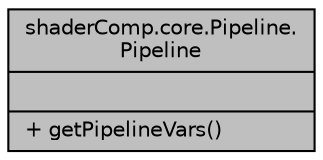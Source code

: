 digraph "shaderComp.core.Pipeline.Pipeline"
{
  edge [fontname="Helvetica",fontsize="10",labelfontname="Helvetica",labelfontsize="10"];
  node [fontname="Helvetica",fontsize="10",shape=record];
  Node1 [label="{shaderComp.core.Pipeline.\lPipeline\n||+ getPipelineVars()\l}",height=0.2,width=0.4,color="black", fillcolor="grey75", style="filled" fontcolor="black"];
}
